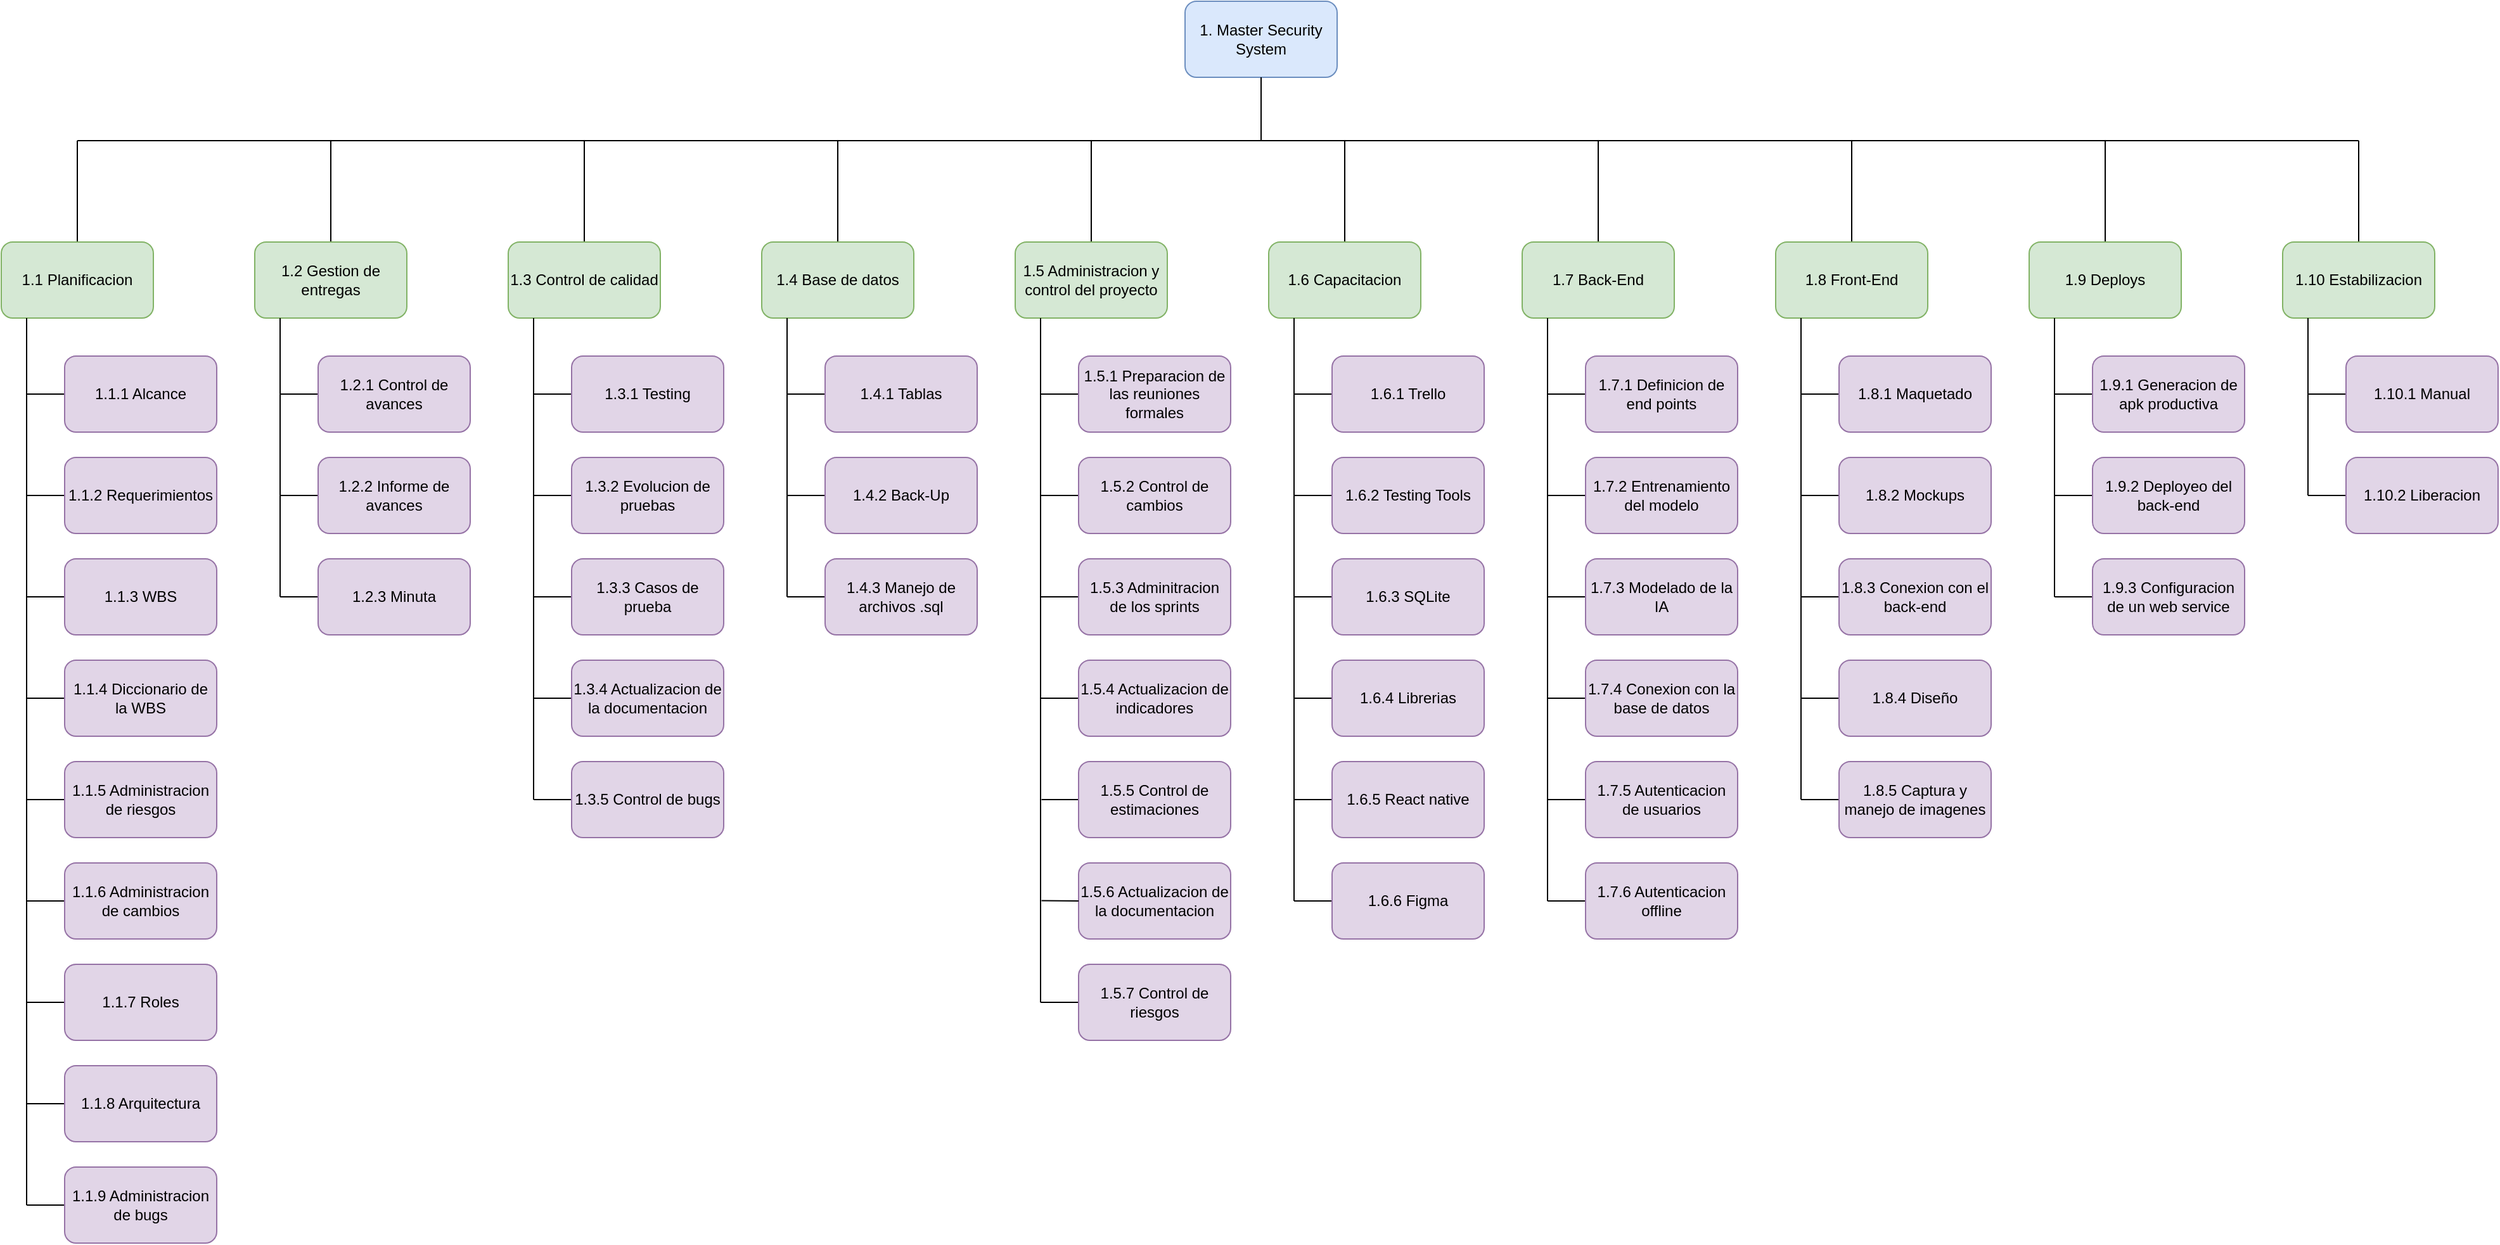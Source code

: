 <mxfile version="24.2.7" type="device">
  <diagram name="Página-1" id="8R1acGD2brgzuFJFoaWq">
    <mxGraphModel dx="744" dy="757" grid="1" gridSize="10" guides="1" tooltips="1" connect="1" arrows="1" fold="1" page="1" pageScale="1" pageWidth="2300" pageHeight="1600" math="0" shadow="0">
      <root>
        <mxCell id="0" />
        <mxCell id="1" parent="0" />
        <mxCell id="8jaNI_x-NqVsXLAYibWx-1" value="1. Master Security System" style="rounded=1;whiteSpace=wrap;html=1;fillColor=#dae8fc;strokeColor=#6c8ebf;" parent="1" vertex="1">
          <mxGeometry x="994" y="50" width="120" height="60" as="geometry" />
        </mxCell>
        <mxCell id="8jaNI_x-NqVsXLAYibWx-2" value="" style="endArrow=none;html=1;rounded=0;entryX=0.5;entryY=1;entryDx=0;entryDy=0;" parent="1" target="8jaNI_x-NqVsXLAYibWx-1" edge="1">
          <mxGeometry width="50" height="50" relative="1" as="geometry">
            <mxPoint x="1054" y="160" as="sourcePoint" />
            <mxPoint x="1124" y="150" as="targetPoint" />
          </mxGeometry>
        </mxCell>
        <mxCell id="8jaNI_x-NqVsXLAYibWx-3" value="" style="endArrow=none;html=1;rounded=0;" parent="1" edge="1">
          <mxGeometry width="50" height="50" relative="1" as="geometry">
            <mxPoint x="120" y="160" as="sourcePoint" />
            <mxPoint x="1920" y="160" as="targetPoint" />
          </mxGeometry>
        </mxCell>
        <mxCell id="8jaNI_x-NqVsXLAYibWx-4" value="" style="endArrow=none;html=1;rounded=0;exitX=0.5;exitY=0;exitDx=0;exitDy=0;" parent="1" source="8jaNI_x-NqVsXLAYibWx-16" edge="1">
          <mxGeometry width="50" height="50" relative="1" as="geometry">
            <mxPoint x="120" y="240" as="sourcePoint" />
            <mxPoint x="120" y="160" as="targetPoint" />
          </mxGeometry>
        </mxCell>
        <mxCell id="8jaNI_x-NqVsXLAYibWx-13" value="" style="endArrow=none;html=1;rounded=0;exitX=0.5;exitY=0;exitDx=0;exitDy=0;" parent="1" source="8jaNI_x-NqVsXLAYibWx-17" edge="1">
          <mxGeometry width="50" height="50" relative="1" as="geometry">
            <mxPoint x="320" y="240" as="sourcePoint" />
            <mxPoint x="320" y="160" as="targetPoint" />
          </mxGeometry>
        </mxCell>
        <mxCell id="8jaNI_x-NqVsXLAYibWx-16" value="1.1 Planificacion" style="rounded=1;whiteSpace=wrap;html=1;fillColor=#d5e8d4;strokeColor=#82b366;" parent="1" vertex="1">
          <mxGeometry x="60" y="240" width="120" height="60" as="geometry" />
        </mxCell>
        <mxCell id="8jaNI_x-NqVsXLAYibWx-17" value="1.2 Gestion de entregas" style="rounded=1;whiteSpace=wrap;html=1;fillColor=#d5e8d4;strokeColor=#82b366;" parent="1" vertex="1">
          <mxGeometry x="260" y="240" width="120" height="60" as="geometry" />
        </mxCell>
        <mxCell id="8jaNI_x-NqVsXLAYibWx-18" value="" style="endArrow=none;html=1;rounded=0;exitX=0.5;exitY=0;exitDx=0;exitDy=0;" parent="1" source="8jaNI_x-NqVsXLAYibWx-19" edge="1">
          <mxGeometry width="50" height="50" relative="1" as="geometry">
            <mxPoint x="520" y="240" as="sourcePoint" />
            <mxPoint x="520" y="160" as="targetPoint" />
          </mxGeometry>
        </mxCell>
        <mxCell id="8jaNI_x-NqVsXLAYibWx-19" value="1.3 Control de calidad" style="rounded=1;whiteSpace=wrap;html=1;fillColor=#d5e8d4;strokeColor=#82b366;" parent="1" vertex="1">
          <mxGeometry x="460" y="240" width="120" height="60" as="geometry" />
        </mxCell>
        <mxCell id="8jaNI_x-NqVsXLAYibWx-20" value="" style="endArrow=none;html=1;rounded=0;exitX=0.5;exitY=0;exitDx=0;exitDy=0;" parent="1" source="8jaNI_x-NqVsXLAYibWx-21" edge="1">
          <mxGeometry width="50" height="50" relative="1" as="geometry">
            <mxPoint x="720" y="240" as="sourcePoint" />
            <mxPoint x="720" y="160" as="targetPoint" />
          </mxGeometry>
        </mxCell>
        <mxCell id="8jaNI_x-NqVsXLAYibWx-21" value="1.4 Base de datos" style="rounded=1;whiteSpace=wrap;html=1;fillColor=#d5e8d4;strokeColor=#82b366;" parent="1" vertex="1">
          <mxGeometry x="660" y="240" width="120" height="60" as="geometry" />
        </mxCell>
        <mxCell id="8jaNI_x-NqVsXLAYibWx-26" value="" style="endArrow=none;html=1;rounded=0;exitX=0.5;exitY=0;exitDx=0;exitDy=0;" parent="1" source="8jaNI_x-NqVsXLAYibWx-27" edge="1">
          <mxGeometry width="50" height="50" relative="1" as="geometry">
            <mxPoint x="760" y="270" as="sourcePoint" />
            <mxPoint x="1520" y="160" as="targetPoint" />
          </mxGeometry>
        </mxCell>
        <mxCell id="8jaNI_x-NqVsXLAYibWx-27" value="1.8 Front-End" style="rounded=1;whiteSpace=wrap;html=1;fillColor=#d5e8d4;strokeColor=#82b366;" parent="1" vertex="1">
          <mxGeometry x="1460" y="240" width="120" height="60" as="geometry" />
        </mxCell>
        <mxCell id="8jaNI_x-NqVsXLAYibWx-28" value="" style="endArrow=none;html=1;rounded=0;exitX=0.5;exitY=0;exitDx=0;exitDy=0;" parent="1" source="8jaNI_x-NqVsXLAYibWx-29" edge="1">
          <mxGeometry width="50" height="50" relative="1" as="geometry">
            <mxPoint x="1320" y="240" as="sourcePoint" />
            <mxPoint x="1320" y="160" as="targetPoint" />
          </mxGeometry>
        </mxCell>
        <mxCell id="8jaNI_x-NqVsXLAYibWx-29" value="1.7 Back-End" style="rounded=1;whiteSpace=wrap;html=1;fillColor=#d5e8d4;strokeColor=#82b366;" parent="1" vertex="1">
          <mxGeometry x="1260" y="240" width="120" height="60" as="geometry" />
        </mxCell>
        <mxCell id="8jaNI_x-NqVsXLAYibWx-30" value="" style="endArrow=none;html=1;rounded=0;exitX=0.5;exitY=0;exitDx=0;exitDy=0;" parent="1" source="8jaNI_x-NqVsXLAYibWx-31" edge="1">
          <mxGeometry width="50" height="50" relative="1" as="geometry">
            <mxPoint x="770" y="270" as="sourcePoint" />
            <mxPoint x="1120" y="160" as="targetPoint" />
          </mxGeometry>
        </mxCell>
        <mxCell id="8jaNI_x-NqVsXLAYibWx-31" value="1.6 Capacitacion" style="rounded=1;whiteSpace=wrap;html=1;fillColor=#d5e8d4;strokeColor=#82b366;" parent="1" vertex="1">
          <mxGeometry x="1060" y="240" width="120" height="60" as="geometry" />
        </mxCell>
        <mxCell id="8jaNI_x-NqVsXLAYibWx-32" value="" style="endArrow=none;html=1;rounded=0;exitX=0.5;exitY=0;exitDx=0;exitDy=0;" parent="1" source="8jaNI_x-NqVsXLAYibWx-33" edge="1">
          <mxGeometry width="50" height="50" relative="1" as="geometry">
            <mxPoint x="920" y="240" as="sourcePoint" />
            <mxPoint x="920" y="160" as="targetPoint" />
          </mxGeometry>
        </mxCell>
        <mxCell id="8jaNI_x-NqVsXLAYibWx-33" value="1.5 Administracion y control del proyecto" style="rounded=1;whiteSpace=wrap;html=1;fillColor=#d5e8d4;strokeColor=#82b366;" parent="1" vertex="1">
          <mxGeometry x="860" y="240" width="120" height="60" as="geometry" />
        </mxCell>
        <mxCell id="8jaNI_x-NqVsXLAYibWx-34" value="" style="endArrow=none;html=1;rounded=0;exitX=0.5;exitY=0;exitDx=0;exitDy=0;" parent="1" source="8jaNI_x-NqVsXLAYibWx-35" edge="1">
          <mxGeometry width="50" height="50" relative="1" as="geometry">
            <mxPoint x="960" y="270" as="sourcePoint" />
            <mxPoint x="1720" y="160" as="targetPoint" />
          </mxGeometry>
        </mxCell>
        <mxCell id="8jaNI_x-NqVsXLAYibWx-35" value="1.9 Deploys" style="rounded=1;whiteSpace=wrap;html=1;fillColor=#d5e8d4;strokeColor=#82b366;" parent="1" vertex="1">
          <mxGeometry x="1660" y="240" width="120" height="60" as="geometry" />
        </mxCell>
        <mxCell id="8jaNI_x-NqVsXLAYibWx-38" value="" style="endArrow=none;html=1;rounded=0;exitX=0.5;exitY=0;exitDx=0;exitDy=0;" parent="1" source="8jaNI_x-NqVsXLAYibWx-39" edge="1">
          <mxGeometry width="50" height="50" relative="1" as="geometry">
            <mxPoint x="1160" y="270" as="sourcePoint" />
            <mxPoint x="1920" y="160" as="targetPoint" />
          </mxGeometry>
        </mxCell>
        <mxCell id="8jaNI_x-NqVsXLAYibWx-39" value="1.10 Estabilizacion" style="rounded=1;whiteSpace=wrap;html=1;fillColor=#d5e8d4;strokeColor=#82b366;" parent="1" vertex="1">
          <mxGeometry x="1860" y="240" width="120" height="60" as="geometry" />
        </mxCell>
        <mxCell id="8jaNI_x-NqVsXLAYibWx-40" value="" style="endArrow=none;html=1;rounded=0;entryX=0.25;entryY=1;entryDx=0;entryDy=0;" parent="1" edge="1">
          <mxGeometry width="50" height="50" relative="1" as="geometry">
            <mxPoint x="80" y="1000" as="sourcePoint" />
            <mxPoint x="80" y="300" as="targetPoint" />
          </mxGeometry>
        </mxCell>
        <mxCell id="8jaNI_x-NqVsXLAYibWx-41" value="" style="endArrow=none;html=1;rounded=0;exitX=0;exitY=0.5;exitDx=0;exitDy=0;" parent="1" source="8jaNI_x-NqVsXLAYibWx-43" edge="1">
          <mxGeometry width="50" height="50" relative="1" as="geometry">
            <mxPoint x="130" y="360" as="sourcePoint" />
            <mxPoint x="80" y="360" as="targetPoint" />
          </mxGeometry>
        </mxCell>
        <mxCell id="8jaNI_x-NqVsXLAYibWx-43" value="1.1.1 Alcance" style="rounded=1;whiteSpace=wrap;html=1;fillColor=#e1d5e7;strokeColor=#9673a6;" parent="1" vertex="1">
          <mxGeometry x="110" y="330" width="120" height="60" as="geometry" />
        </mxCell>
        <mxCell id="8jaNI_x-NqVsXLAYibWx-45" value="" style="endArrow=none;html=1;rounded=0;exitX=0;exitY=0.5;exitDx=0;exitDy=0;" parent="1" source="8jaNI_x-NqVsXLAYibWx-46" edge="1">
          <mxGeometry width="50" height="50" relative="1" as="geometry">
            <mxPoint x="130" y="440" as="sourcePoint" />
            <mxPoint x="80" y="440" as="targetPoint" />
          </mxGeometry>
        </mxCell>
        <mxCell id="8jaNI_x-NqVsXLAYibWx-46" value="1.1.2 Requerimientos" style="rounded=1;whiteSpace=wrap;html=1;fillColor=#e1d5e7;strokeColor=#9673a6;" parent="1" vertex="1">
          <mxGeometry x="110" y="410" width="120" height="60" as="geometry" />
        </mxCell>
        <mxCell id="8jaNI_x-NqVsXLAYibWx-47" value="" style="endArrow=none;html=1;rounded=0;exitX=0;exitY=0.5;exitDx=0;exitDy=0;" parent="1" source="8jaNI_x-NqVsXLAYibWx-48" edge="1">
          <mxGeometry width="50" height="50" relative="1" as="geometry">
            <mxPoint x="130" y="520" as="sourcePoint" />
            <mxPoint x="80" y="520" as="targetPoint" />
          </mxGeometry>
        </mxCell>
        <mxCell id="8jaNI_x-NqVsXLAYibWx-48" value="1.1.3 WBS" style="rounded=1;whiteSpace=wrap;html=1;fillColor=#e1d5e7;strokeColor=#9673a6;" parent="1" vertex="1">
          <mxGeometry x="110" y="490" width="120" height="60" as="geometry" />
        </mxCell>
        <mxCell id="8jaNI_x-NqVsXLAYibWx-49" value="" style="endArrow=none;html=1;rounded=0;exitX=0;exitY=0.5;exitDx=0;exitDy=0;" parent="1" source="8jaNI_x-NqVsXLAYibWx-50" edge="1">
          <mxGeometry width="50" height="50" relative="1" as="geometry">
            <mxPoint x="130" y="600" as="sourcePoint" />
            <mxPoint x="80" y="600" as="targetPoint" />
          </mxGeometry>
        </mxCell>
        <mxCell id="8jaNI_x-NqVsXLAYibWx-50" value="1.1.4 Diccionario de la WBS" style="rounded=1;whiteSpace=wrap;html=1;fillColor=#e1d5e7;strokeColor=#9673a6;" parent="1" vertex="1">
          <mxGeometry x="110" y="570" width="120" height="60" as="geometry" />
        </mxCell>
        <mxCell id="8jaNI_x-NqVsXLAYibWx-51" value="" style="endArrow=none;html=1;rounded=0;exitX=0;exitY=0.5;exitDx=0;exitDy=0;" parent="1" source="8jaNI_x-NqVsXLAYibWx-52" edge="1">
          <mxGeometry width="50" height="50" relative="1" as="geometry">
            <mxPoint x="130" y="680" as="sourcePoint" />
            <mxPoint x="80" y="680" as="targetPoint" />
          </mxGeometry>
        </mxCell>
        <mxCell id="8jaNI_x-NqVsXLAYibWx-52" value="1.1.5 Administracion de riesgos" style="rounded=1;whiteSpace=wrap;html=1;fillColor=#e1d5e7;strokeColor=#9673a6;" parent="1" vertex="1">
          <mxGeometry x="110" y="650" width="120" height="60" as="geometry" />
        </mxCell>
        <mxCell id="8jaNI_x-NqVsXLAYibWx-53" value="" style="endArrow=none;html=1;rounded=0;exitX=0;exitY=0.5;exitDx=0;exitDy=0;" parent="1" source="8jaNI_x-NqVsXLAYibWx-54" edge="1">
          <mxGeometry width="50" height="50" relative="1" as="geometry">
            <mxPoint x="130" y="760" as="sourcePoint" />
            <mxPoint x="80" y="760" as="targetPoint" />
          </mxGeometry>
        </mxCell>
        <mxCell id="8jaNI_x-NqVsXLAYibWx-54" value="1.1.6 Administracion de cambios" style="rounded=1;whiteSpace=wrap;html=1;fillColor=#e1d5e7;strokeColor=#9673a6;" parent="1" vertex="1">
          <mxGeometry x="110" y="730" width="120" height="60" as="geometry" />
        </mxCell>
        <mxCell id="8jaNI_x-NqVsXLAYibWx-55" value="" style="endArrow=none;html=1;rounded=0;entryX=0.25;entryY=1;entryDx=0;entryDy=0;" parent="1" edge="1">
          <mxGeometry width="50" height="50" relative="1" as="geometry">
            <mxPoint x="280" y="520" as="sourcePoint" />
            <mxPoint x="280" y="300" as="targetPoint" />
          </mxGeometry>
        </mxCell>
        <mxCell id="8jaNI_x-NqVsXLAYibWx-56" value="" style="endArrow=none;html=1;rounded=0;exitX=0;exitY=0.5;exitDx=0;exitDy=0;" parent="1" source="8jaNI_x-NqVsXLAYibWx-57" edge="1">
          <mxGeometry width="50" height="50" relative="1" as="geometry">
            <mxPoint x="330" y="360" as="sourcePoint" />
            <mxPoint x="280" y="360" as="targetPoint" />
          </mxGeometry>
        </mxCell>
        <mxCell id="8jaNI_x-NqVsXLAYibWx-57" value="1.2.1 Control de avances" style="rounded=1;whiteSpace=wrap;html=1;fillColor=#e1d5e7;strokeColor=#9673a6;" parent="1" vertex="1">
          <mxGeometry x="310" y="330" width="120" height="60" as="geometry" />
        </mxCell>
        <mxCell id="8jaNI_x-NqVsXLAYibWx-58" value="" style="endArrow=none;html=1;rounded=0;exitX=0;exitY=0.5;exitDx=0;exitDy=0;" parent="1" source="8jaNI_x-NqVsXLAYibWx-59" edge="1">
          <mxGeometry width="50" height="50" relative="1" as="geometry">
            <mxPoint x="330" y="440" as="sourcePoint" />
            <mxPoint x="280" y="440" as="targetPoint" />
          </mxGeometry>
        </mxCell>
        <mxCell id="8jaNI_x-NqVsXLAYibWx-59" value="1.2.2 Informe de avances" style="rounded=1;whiteSpace=wrap;html=1;fillColor=#e1d5e7;strokeColor=#9673a6;" parent="1" vertex="1">
          <mxGeometry x="310" y="410" width="120" height="60" as="geometry" />
        </mxCell>
        <mxCell id="8jaNI_x-NqVsXLAYibWx-60" value="" style="endArrow=none;html=1;rounded=0;exitX=0;exitY=0.5;exitDx=0;exitDy=0;" parent="1" source="8jaNI_x-NqVsXLAYibWx-61" edge="1">
          <mxGeometry width="50" height="50" relative="1" as="geometry">
            <mxPoint x="330" y="520" as="sourcePoint" />
            <mxPoint x="280" y="520" as="targetPoint" />
          </mxGeometry>
        </mxCell>
        <mxCell id="8jaNI_x-NqVsXLAYibWx-61" value="1.2.3 Minuta" style="rounded=1;whiteSpace=wrap;html=1;fillColor=#e1d5e7;strokeColor=#9673a6;" parent="1" vertex="1">
          <mxGeometry x="310" y="490" width="120" height="60" as="geometry" />
        </mxCell>
        <mxCell id="8jaNI_x-NqVsXLAYibWx-66" value="" style="endArrow=none;html=1;rounded=0;exitX=0;exitY=0.5;exitDx=0;exitDy=0;" parent="1" source="8jaNI_x-NqVsXLAYibWx-67" edge="1">
          <mxGeometry width="50" height="50" relative="1" as="geometry">
            <mxPoint x="330" y="910" as="sourcePoint" />
            <mxPoint x="880.8" y="680" as="targetPoint" />
          </mxGeometry>
        </mxCell>
        <mxCell id="8jaNI_x-NqVsXLAYibWx-67" value="1.5.5 Control de estimaciones" style="rounded=1;whiteSpace=wrap;html=1;fillColor=#e1d5e7;strokeColor=#9673a6;" parent="1" vertex="1">
          <mxGeometry x="910" y="650" width="120" height="60" as="geometry" />
        </mxCell>
        <mxCell id="8jaNI_x-NqVsXLAYibWx-68" value="" style="endArrow=none;html=1;rounded=0;entryX=0.25;entryY=1;entryDx=0;entryDy=0;" parent="1" edge="1">
          <mxGeometry width="50" height="50" relative="1" as="geometry">
            <mxPoint x="480" y="680" as="sourcePoint" />
            <mxPoint x="480" y="300" as="targetPoint" />
          </mxGeometry>
        </mxCell>
        <mxCell id="8jaNI_x-NqVsXLAYibWx-69" value="" style="endArrow=none;html=1;rounded=0;exitX=0;exitY=0.5;exitDx=0;exitDy=0;" parent="1" source="8jaNI_x-NqVsXLAYibWx-70" edge="1">
          <mxGeometry width="50" height="50" relative="1" as="geometry">
            <mxPoint x="530" y="360" as="sourcePoint" />
            <mxPoint x="480" y="360" as="targetPoint" />
          </mxGeometry>
        </mxCell>
        <mxCell id="8jaNI_x-NqVsXLAYibWx-70" value="1.3.1 Testing" style="rounded=1;whiteSpace=wrap;html=1;fillColor=#e1d5e7;strokeColor=#9673a6;" parent="1" vertex="1">
          <mxGeometry x="510" y="330" width="120" height="60" as="geometry" />
        </mxCell>
        <mxCell id="8jaNI_x-NqVsXLAYibWx-71" value="" style="endArrow=none;html=1;rounded=0;exitX=0;exitY=0.5;exitDx=0;exitDy=0;" parent="1" source="8jaNI_x-NqVsXLAYibWx-72" edge="1">
          <mxGeometry width="50" height="50" relative="1" as="geometry">
            <mxPoint x="530" y="440" as="sourcePoint" />
            <mxPoint x="480" y="440" as="targetPoint" />
          </mxGeometry>
        </mxCell>
        <mxCell id="8jaNI_x-NqVsXLAYibWx-72" value="1.3.2 Evolucion de pruebas" style="rounded=1;whiteSpace=wrap;html=1;fillColor=#e1d5e7;strokeColor=#9673a6;" parent="1" vertex="1">
          <mxGeometry x="510" y="410" width="120" height="60" as="geometry" />
        </mxCell>
        <mxCell id="8jaNI_x-NqVsXLAYibWx-73" value="" style="endArrow=none;html=1;rounded=0;exitX=0;exitY=0.5;exitDx=0;exitDy=0;" parent="1" source="8jaNI_x-NqVsXLAYibWx-74" edge="1">
          <mxGeometry width="50" height="50" relative="1" as="geometry">
            <mxPoint x="530" y="520" as="sourcePoint" />
            <mxPoint x="480" y="520" as="targetPoint" />
          </mxGeometry>
        </mxCell>
        <mxCell id="8jaNI_x-NqVsXLAYibWx-74" value="1.3.3 Casos de prueba" style="rounded=1;whiteSpace=wrap;html=1;fillColor=#e1d5e7;strokeColor=#9673a6;" parent="1" vertex="1">
          <mxGeometry x="510" y="490" width="120" height="60" as="geometry" />
        </mxCell>
        <mxCell id="8jaNI_x-NqVsXLAYibWx-75" value="" style="endArrow=none;html=1;rounded=0;exitX=0;exitY=0.5;exitDx=0;exitDy=0;" parent="1" source="8jaNI_x-NqVsXLAYibWx-76" edge="1">
          <mxGeometry width="50" height="50" relative="1" as="geometry">
            <mxPoint x="530" y="600" as="sourcePoint" />
            <mxPoint x="480" y="600" as="targetPoint" />
          </mxGeometry>
        </mxCell>
        <mxCell id="8jaNI_x-NqVsXLAYibWx-76" value="1.3.4 Actualizacion de la documentacion" style="rounded=1;whiteSpace=wrap;html=1;fillColor=#e1d5e7;strokeColor=#9673a6;" parent="1" vertex="1">
          <mxGeometry x="510" y="570" width="120" height="60" as="geometry" />
        </mxCell>
        <mxCell id="8jaNI_x-NqVsXLAYibWx-81" value="" style="endArrow=none;html=1;rounded=0;entryX=0.25;entryY=1;entryDx=0;entryDy=0;" parent="1" edge="1">
          <mxGeometry width="50" height="50" relative="1" as="geometry">
            <mxPoint x="680" y="520" as="sourcePoint" />
            <mxPoint x="680" y="300" as="targetPoint" />
          </mxGeometry>
        </mxCell>
        <mxCell id="8jaNI_x-NqVsXLAYibWx-82" value="" style="endArrow=none;html=1;rounded=0;exitX=0;exitY=0.5;exitDx=0;exitDy=0;" parent="1" source="8jaNI_x-NqVsXLAYibWx-83" edge="1">
          <mxGeometry width="50" height="50" relative="1" as="geometry">
            <mxPoint x="730" y="360" as="sourcePoint" />
            <mxPoint x="680" y="360" as="targetPoint" />
          </mxGeometry>
        </mxCell>
        <mxCell id="8jaNI_x-NqVsXLAYibWx-83" value="1.4.1 Tablas" style="rounded=1;whiteSpace=wrap;html=1;fillColor=#e1d5e7;strokeColor=#9673a6;" parent="1" vertex="1">
          <mxGeometry x="710" y="330" width="120" height="60" as="geometry" />
        </mxCell>
        <mxCell id="8jaNI_x-NqVsXLAYibWx-84" value="" style="endArrow=none;html=1;rounded=0;exitX=0;exitY=0.5;exitDx=0;exitDy=0;" parent="1" source="8jaNI_x-NqVsXLAYibWx-85" edge="1">
          <mxGeometry width="50" height="50" relative="1" as="geometry">
            <mxPoint x="730" y="440" as="sourcePoint" />
            <mxPoint x="680" y="440" as="targetPoint" />
          </mxGeometry>
        </mxCell>
        <mxCell id="8jaNI_x-NqVsXLAYibWx-85" value="1.4.2 Back-Up" style="rounded=1;whiteSpace=wrap;html=1;fillColor=#e1d5e7;strokeColor=#9673a6;" parent="1" vertex="1">
          <mxGeometry x="710" y="410" width="120" height="60" as="geometry" />
        </mxCell>
        <mxCell id="8jaNI_x-NqVsXLAYibWx-86" value="" style="endArrow=none;html=1;rounded=0;exitX=0;exitY=0.5;exitDx=0;exitDy=0;" parent="1" source="8jaNI_x-NqVsXLAYibWx-87" edge="1">
          <mxGeometry width="50" height="50" relative="1" as="geometry">
            <mxPoint x="730" y="520" as="sourcePoint" />
            <mxPoint x="680" y="520" as="targetPoint" />
          </mxGeometry>
        </mxCell>
        <mxCell id="8jaNI_x-NqVsXLAYibWx-87" value="1.4.3 Manejo de archivos .sql" style="rounded=1;whiteSpace=wrap;html=1;fillColor=#e1d5e7;strokeColor=#9673a6;" parent="1" vertex="1">
          <mxGeometry x="710" y="490" width="120" height="60" as="geometry" />
        </mxCell>
        <mxCell id="8jaNI_x-NqVsXLAYibWx-94" value="" style="endArrow=none;html=1;rounded=0;entryX=0.25;entryY=1;entryDx=0;entryDy=0;" parent="1" edge="1">
          <mxGeometry width="50" height="50" relative="1" as="geometry">
            <mxPoint x="880" y="840" as="sourcePoint" />
            <mxPoint x="880" y="300" as="targetPoint" />
          </mxGeometry>
        </mxCell>
        <mxCell id="8jaNI_x-NqVsXLAYibWx-99" value="" style="endArrow=none;html=1;rounded=0;exitX=0;exitY=0.5;exitDx=0;exitDy=0;" parent="1" source="8jaNI_x-NqVsXLAYibWx-100" edge="1">
          <mxGeometry width="50" height="50" relative="1" as="geometry">
            <mxPoint x="930" y="360" as="sourcePoint" />
            <mxPoint x="880" y="360" as="targetPoint" />
          </mxGeometry>
        </mxCell>
        <mxCell id="8jaNI_x-NqVsXLAYibWx-100" value="1.5.1 Preparacion de las reuniones formales" style="rounded=1;whiteSpace=wrap;html=1;fillColor=#e1d5e7;strokeColor=#9673a6;" parent="1" vertex="1">
          <mxGeometry x="910" y="330" width="120" height="60" as="geometry" />
        </mxCell>
        <mxCell id="8jaNI_x-NqVsXLAYibWx-101" value="" style="endArrow=none;html=1;rounded=0;exitX=0;exitY=0.5;exitDx=0;exitDy=0;" parent="1" source="8jaNI_x-NqVsXLAYibWx-102" edge="1">
          <mxGeometry width="50" height="50" relative="1" as="geometry">
            <mxPoint x="930" y="440" as="sourcePoint" />
            <mxPoint x="880" y="440" as="targetPoint" />
          </mxGeometry>
        </mxCell>
        <mxCell id="8jaNI_x-NqVsXLAYibWx-102" value="1.5.2 Control de cambios" style="rounded=1;whiteSpace=wrap;html=1;fillColor=#e1d5e7;strokeColor=#9673a6;" parent="1" vertex="1">
          <mxGeometry x="910" y="410" width="120" height="60" as="geometry" />
        </mxCell>
        <mxCell id="8jaNI_x-NqVsXLAYibWx-103" value="" style="endArrow=none;html=1;rounded=0;exitX=0;exitY=0.5;exitDx=0;exitDy=0;" parent="1" source="8jaNI_x-NqVsXLAYibWx-104" edge="1">
          <mxGeometry width="50" height="50" relative="1" as="geometry">
            <mxPoint x="930" y="520" as="sourcePoint" />
            <mxPoint x="880" y="520" as="targetPoint" />
          </mxGeometry>
        </mxCell>
        <mxCell id="8jaNI_x-NqVsXLAYibWx-104" value="1.5.3 Adminitracion de los sprints" style="rounded=1;whiteSpace=wrap;html=1;fillColor=#e1d5e7;strokeColor=#9673a6;" parent="1" vertex="1">
          <mxGeometry x="910" y="490" width="120" height="60" as="geometry" />
        </mxCell>
        <mxCell id="8jaNI_x-NqVsXLAYibWx-105" value="" style="endArrow=none;html=1;rounded=0;exitX=0;exitY=0.5;exitDx=0;exitDy=0;" parent="1" source="8jaNI_x-NqVsXLAYibWx-106" edge="1">
          <mxGeometry width="50" height="50" relative="1" as="geometry">
            <mxPoint x="930" y="600" as="sourcePoint" />
            <mxPoint x="880" y="600" as="targetPoint" />
          </mxGeometry>
        </mxCell>
        <mxCell id="8jaNI_x-NqVsXLAYibWx-106" value="1.5.4 Actualizacion de indicadores" style="rounded=1;whiteSpace=wrap;html=1;fillColor=#e1d5e7;strokeColor=#9673a6;" parent="1" vertex="1">
          <mxGeometry x="910" y="570" width="120" height="60" as="geometry" />
        </mxCell>
        <mxCell id="8jaNI_x-NqVsXLAYibWx-107" value="" style="endArrow=none;html=1;rounded=0;entryX=0.25;entryY=1;entryDx=0;entryDy=0;" parent="1" edge="1">
          <mxGeometry width="50" height="50" relative="1" as="geometry">
            <mxPoint x="1080" y="760" as="sourcePoint" />
            <mxPoint x="1080" y="300" as="targetPoint" />
          </mxGeometry>
        </mxCell>
        <mxCell id="8jaNI_x-NqVsXLAYibWx-108" value="" style="endArrow=none;html=1;rounded=0;exitX=0;exitY=0.5;exitDx=0;exitDy=0;" parent="1" source="8jaNI_x-NqVsXLAYibWx-109" edge="1">
          <mxGeometry width="50" height="50" relative="1" as="geometry">
            <mxPoint x="1130" y="360" as="sourcePoint" />
            <mxPoint x="1080" y="360" as="targetPoint" />
          </mxGeometry>
        </mxCell>
        <mxCell id="8jaNI_x-NqVsXLAYibWx-109" value="1.6.1 Trello" style="rounded=1;whiteSpace=wrap;html=1;fillColor=#e1d5e7;strokeColor=#9673a6;" parent="1" vertex="1">
          <mxGeometry x="1110" y="330" width="120" height="60" as="geometry" />
        </mxCell>
        <mxCell id="8jaNI_x-NqVsXLAYibWx-110" value="" style="endArrow=none;html=1;rounded=0;exitX=0;exitY=0.5;exitDx=0;exitDy=0;" parent="1" source="8jaNI_x-NqVsXLAYibWx-111" edge="1">
          <mxGeometry width="50" height="50" relative="1" as="geometry">
            <mxPoint x="1130" y="440" as="sourcePoint" />
            <mxPoint x="1080" y="440" as="targetPoint" />
          </mxGeometry>
        </mxCell>
        <mxCell id="8jaNI_x-NqVsXLAYibWx-111" value="1.6.2 Testing Tools" style="rounded=1;whiteSpace=wrap;html=1;fillColor=#e1d5e7;strokeColor=#9673a6;" parent="1" vertex="1">
          <mxGeometry x="1110" y="410" width="120" height="60" as="geometry" />
        </mxCell>
        <mxCell id="8jaNI_x-NqVsXLAYibWx-112" value="" style="endArrow=none;html=1;rounded=0;exitX=0;exitY=0.5;exitDx=0;exitDy=0;" parent="1" source="8jaNI_x-NqVsXLAYibWx-113" edge="1">
          <mxGeometry width="50" height="50" relative="1" as="geometry">
            <mxPoint x="1130" y="520" as="sourcePoint" />
            <mxPoint x="1080" y="520" as="targetPoint" />
          </mxGeometry>
        </mxCell>
        <mxCell id="8jaNI_x-NqVsXLAYibWx-113" value="1.6.3 SQLite" style="rounded=1;whiteSpace=wrap;html=1;fillColor=#e1d5e7;strokeColor=#9673a6;" parent="1" vertex="1">
          <mxGeometry x="1110" y="490" width="120" height="60" as="geometry" />
        </mxCell>
        <mxCell id="8jaNI_x-NqVsXLAYibWx-114" value="" style="endArrow=none;html=1;rounded=0;exitX=0;exitY=0.5;exitDx=0;exitDy=0;" parent="1" source="8jaNI_x-NqVsXLAYibWx-115" edge="1">
          <mxGeometry width="50" height="50" relative="1" as="geometry">
            <mxPoint x="1130" y="600" as="sourcePoint" />
            <mxPoint x="1080" y="600" as="targetPoint" />
          </mxGeometry>
        </mxCell>
        <mxCell id="8jaNI_x-NqVsXLAYibWx-115" value="1.6.4 Librerias" style="rounded=1;whiteSpace=wrap;html=1;fillColor=#e1d5e7;strokeColor=#9673a6;" parent="1" vertex="1">
          <mxGeometry x="1110" y="570" width="120" height="60" as="geometry" />
        </mxCell>
        <mxCell id="8jaNI_x-NqVsXLAYibWx-116" value="" style="endArrow=none;html=1;rounded=0;exitX=0;exitY=0.5;exitDx=0;exitDy=0;" parent="1" source="8jaNI_x-NqVsXLAYibWx-117" edge="1">
          <mxGeometry width="50" height="50" relative="1" as="geometry">
            <mxPoint x="1130" y="680" as="sourcePoint" />
            <mxPoint x="1080" y="680" as="targetPoint" />
          </mxGeometry>
        </mxCell>
        <mxCell id="8jaNI_x-NqVsXLAYibWx-117" value="1.6.5 React native" style="rounded=1;whiteSpace=wrap;html=1;fillColor=#e1d5e7;strokeColor=#9673a6;" parent="1" vertex="1">
          <mxGeometry x="1110" y="650" width="120" height="60" as="geometry" />
        </mxCell>
        <mxCell id="8jaNI_x-NqVsXLAYibWx-120" value="" style="endArrow=none;html=1;rounded=0;entryX=0.25;entryY=1;entryDx=0;entryDy=0;" parent="1" edge="1">
          <mxGeometry width="50" height="50" relative="1" as="geometry">
            <mxPoint x="1280" y="760" as="sourcePoint" />
            <mxPoint x="1280" y="300" as="targetPoint" />
          </mxGeometry>
        </mxCell>
        <mxCell id="8jaNI_x-NqVsXLAYibWx-121" value="" style="endArrow=none;html=1;rounded=0;exitX=0;exitY=0.5;exitDx=0;exitDy=0;" parent="1" source="8jaNI_x-NqVsXLAYibWx-122" edge="1">
          <mxGeometry width="50" height="50" relative="1" as="geometry">
            <mxPoint x="1330" y="360" as="sourcePoint" />
            <mxPoint x="1280" y="360" as="targetPoint" />
          </mxGeometry>
        </mxCell>
        <mxCell id="8jaNI_x-NqVsXLAYibWx-122" value="1.7.1 Definicion de end points" style="rounded=1;whiteSpace=wrap;html=1;fillColor=#e1d5e7;strokeColor=#9673a6;" parent="1" vertex="1">
          <mxGeometry x="1310" y="330" width="120" height="60" as="geometry" />
        </mxCell>
        <mxCell id="8jaNI_x-NqVsXLAYibWx-123" value="" style="endArrow=none;html=1;rounded=0;exitX=0;exitY=0.5;exitDx=0;exitDy=0;" parent="1" source="8jaNI_x-NqVsXLAYibWx-124" edge="1">
          <mxGeometry width="50" height="50" relative="1" as="geometry">
            <mxPoint x="1330" y="440" as="sourcePoint" />
            <mxPoint x="1280" y="440" as="targetPoint" />
          </mxGeometry>
        </mxCell>
        <mxCell id="8jaNI_x-NqVsXLAYibWx-124" value="1.7.2 Entrenamiento del modelo" style="rounded=1;whiteSpace=wrap;html=1;fillColor=#e1d5e7;strokeColor=#9673a6;" parent="1" vertex="1">
          <mxGeometry x="1310" y="410" width="120" height="60" as="geometry" />
        </mxCell>
        <mxCell id="8jaNI_x-NqVsXLAYibWx-125" value="" style="endArrow=none;html=1;rounded=0;exitX=0;exitY=0.5;exitDx=0;exitDy=0;" parent="1" source="8jaNI_x-NqVsXLAYibWx-126" edge="1">
          <mxGeometry width="50" height="50" relative="1" as="geometry">
            <mxPoint x="1330" y="520" as="sourcePoint" />
            <mxPoint x="1280" y="520" as="targetPoint" />
          </mxGeometry>
        </mxCell>
        <mxCell id="8jaNI_x-NqVsXLAYibWx-126" value="1.7.3 Modelado de la IA" style="rounded=1;whiteSpace=wrap;html=1;fillColor=#e1d5e7;strokeColor=#9673a6;" parent="1" vertex="1">
          <mxGeometry x="1310" y="490" width="120" height="60" as="geometry" />
        </mxCell>
        <mxCell id="8jaNI_x-NqVsXLAYibWx-127" value="" style="endArrow=none;html=1;rounded=0;exitX=0;exitY=0.5;exitDx=0;exitDy=0;" parent="1" source="8jaNI_x-NqVsXLAYibWx-128" edge="1">
          <mxGeometry width="50" height="50" relative="1" as="geometry">
            <mxPoint x="1330" y="600" as="sourcePoint" />
            <mxPoint x="1280" y="600" as="targetPoint" />
          </mxGeometry>
        </mxCell>
        <mxCell id="8jaNI_x-NqVsXLAYibWx-128" value="1.7.4 Conexion con la base de datos" style="rounded=1;whiteSpace=wrap;html=1;fillColor=#e1d5e7;strokeColor=#9673a6;" parent="1" vertex="1">
          <mxGeometry x="1310" y="570" width="120" height="60" as="geometry" />
        </mxCell>
        <mxCell id="8jaNI_x-NqVsXLAYibWx-129" value="" style="endArrow=none;html=1;rounded=0;exitX=0;exitY=0.5;exitDx=0;exitDy=0;" parent="1" source="8jaNI_x-NqVsXLAYibWx-130" edge="1">
          <mxGeometry width="50" height="50" relative="1" as="geometry">
            <mxPoint x="1330" y="680" as="sourcePoint" />
            <mxPoint x="1280" y="680" as="targetPoint" />
          </mxGeometry>
        </mxCell>
        <mxCell id="8jaNI_x-NqVsXLAYibWx-130" value="1.7.5 Autenticacion de usuarios" style="rounded=1;whiteSpace=wrap;html=1;fillColor=#e1d5e7;strokeColor=#9673a6;" parent="1" vertex="1">
          <mxGeometry x="1310" y="650" width="120" height="60" as="geometry" />
        </mxCell>
        <mxCell id="8jaNI_x-NqVsXLAYibWx-133" value="" style="endArrow=none;html=1;rounded=0;entryX=0.25;entryY=1;entryDx=0;entryDy=0;" parent="1" edge="1">
          <mxGeometry width="50" height="50" relative="1" as="geometry">
            <mxPoint x="1480" y="680" as="sourcePoint" />
            <mxPoint x="1480" y="300" as="targetPoint" />
          </mxGeometry>
        </mxCell>
        <mxCell id="8jaNI_x-NqVsXLAYibWx-134" value="" style="endArrow=none;html=1;rounded=0;exitX=0;exitY=0.5;exitDx=0;exitDy=0;" parent="1" source="8jaNI_x-NqVsXLAYibWx-135" edge="1">
          <mxGeometry width="50" height="50" relative="1" as="geometry">
            <mxPoint x="1530" y="360" as="sourcePoint" />
            <mxPoint x="1480" y="360" as="targetPoint" />
          </mxGeometry>
        </mxCell>
        <mxCell id="8jaNI_x-NqVsXLAYibWx-135" value="1.8.1 Maquetado" style="rounded=1;whiteSpace=wrap;html=1;fillColor=#e1d5e7;strokeColor=#9673a6;" parent="1" vertex="1">
          <mxGeometry x="1510" y="330" width="120" height="60" as="geometry" />
        </mxCell>
        <mxCell id="8jaNI_x-NqVsXLAYibWx-136" value="" style="endArrow=none;html=1;rounded=0;exitX=0;exitY=0.5;exitDx=0;exitDy=0;" parent="1" source="8jaNI_x-NqVsXLAYibWx-137" edge="1">
          <mxGeometry width="50" height="50" relative="1" as="geometry">
            <mxPoint x="1530" y="440" as="sourcePoint" />
            <mxPoint x="1480" y="440" as="targetPoint" />
          </mxGeometry>
        </mxCell>
        <mxCell id="8jaNI_x-NqVsXLAYibWx-137" value="1.8.2 Mockups" style="rounded=1;whiteSpace=wrap;html=1;fillColor=#e1d5e7;strokeColor=#9673a6;" parent="1" vertex="1">
          <mxGeometry x="1510" y="410" width="120" height="60" as="geometry" />
        </mxCell>
        <mxCell id="8jaNI_x-NqVsXLAYibWx-138" value="" style="endArrow=none;html=1;rounded=0;exitX=0;exitY=0.5;exitDx=0;exitDy=0;" parent="1" source="8jaNI_x-NqVsXLAYibWx-139" edge="1">
          <mxGeometry width="50" height="50" relative="1" as="geometry">
            <mxPoint x="1530" y="520" as="sourcePoint" />
            <mxPoint x="1480" y="520" as="targetPoint" />
          </mxGeometry>
        </mxCell>
        <mxCell id="8jaNI_x-NqVsXLAYibWx-139" value="1.8.3 Conexion con el back-end" style="rounded=1;whiteSpace=wrap;html=1;fillColor=#e1d5e7;strokeColor=#9673a6;" parent="1" vertex="1">
          <mxGeometry x="1510" y="490" width="120" height="60" as="geometry" />
        </mxCell>
        <mxCell id="8jaNI_x-NqVsXLAYibWx-140" value="" style="endArrow=none;html=1;rounded=0;exitX=0;exitY=0.5;exitDx=0;exitDy=0;" parent="1" source="8jaNI_x-NqVsXLAYibWx-141" edge="1">
          <mxGeometry width="50" height="50" relative="1" as="geometry">
            <mxPoint x="1530" y="600" as="sourcePoint" />
            <mxPoint x="1480" y="600" as="targetPoint" />
          </mxGeometry>
        </mxCell>
        <mxCell id="8jaNI_x-NqVsXLAYibWx-141" value="1.8.4 Diseño" style="rounded=1;whiteSpace=wrap;html=1;fillColor=#e1d5e7;strokeColor=#9673a6;" parent="1" vertex="1">
          <mxGeometry x="1510" y="570" width="120" height="60" as="geometry" />
        </mxCell>
        <mxCell id="8jaNI_x-NqVsXLAYibWx-146" value="" style="endArrow=none;html=1;rounded=0;entryX=0.25;entryY=1;entryDx=0;entryDy=0;" parent="1" edge="1">
          <mxGeometry width="50" height="50" relative="1" as="geometry">
            <mxPoint x="1680" y="520" as="sourcePoint" />
            <mxPoint x="1680" y="300" as="targetPoint" />
          </mxGeometry>
        </mxCell>
        <mxCell id="8jaNI_x-NqVsXLAYibWx-147" value="" style="endArrow=none;html=1;rounded=0;exitX=0;exitY=0.5;exitDx=0;exitDy=0;" parent="1" source="8jaNI_x-NqVsXLAYibWx-148" edge="1">
          <mxGeometry width="50" height="50" relative="1" as="geometry">
            <mxPoint x="1730" y="360" as="sourcePoint" />
            <mxPoint x="1680" y="360" as="targetPoint" />
          </mxGeometry>
        </mxCell>
        <mxCell id="8jaNI_x-NqVsXLAYibWx-148" value="1.9.1 Generacion de apk productiva" style="rounded=1;whiteSpace=wrap;html=1;fillColor=#e1d5e7;strokeColor=#9673a6;" parent="1" vertex="1">
          <mxGeometry x="1710" y="330" width="120" height="60" as="geometry" />
        </mxCell>
        <mxCell id="8jaNI_x-NqVsXLAYibWx-149" value="" style="endArrow=none;html=1;rounded=0;exitX=0;exitY=0.5;exitDx=0;exitDy=0;" parent="1" source="8jaNI_x-NqVsXLAYibWx-150" edge="1">
          <mxGeometry width="50" height="50" relative="1" as="geometry">
            <mxPoint x="1730" y="440" as="sourcePoint" />
            <mxPoint x="1680" y="440" as="targetPoint" />
          </mxGeometry>
        </mxCell>
        <mxCell id="8jaNI_x-NqVsXLAYibWx-150" value="1.9.2 Deployeo del back-end" style="rounded=1;whiteSpace=wrap;html=1;fillColor=#e1d5e7;strokeColor=#9673a6;" parent="1" vertex="1">
          <mxGeometry x="1710" y="410" width="120" height="60" as="geometry" />
        </mxCell>
        <mxCell id="8jaNI_x-NqVsXLAYibWx-151" value="" style="endArrow=none;html=1;rounded=0;exitX=0;exitY=0.5;exitDx=0;exitDy=0;" parent="1" source="8jaNI_x-NqVsXLAYibWx-152" edge="1">
          <mxGeometry width="50" height="50" relative="1" as="geometry">
            <mxPoint x="1730" y="520" as="sourcePoint" />
            <mxPoint x="1680" y="520" as="targetPoint" />
          </mxGeometry>
        </mxCell>
        <mxCell id="8jaNI_x-NqVsXLAYibWx-152" value="1.9.3 Configuracion de un web service" style="rounded=1;whiteSpace=wrap;html=1;fillColor=#e1d5e7;strokeColor=#9673a6;" parent="1" vertex="1">
          <mxGeometry x="1710" y="490" width="120" height="60" as="geometry" />
        </mxCell>
        <mxCell id="8jaNI_x-NqVsXLAYibWx-172" value="" style="endArrow=none;html=1;rounded=0;entryX=0.25;entryY=1;entryDx=0;entryDy=0;" parent="1" edge="1">
          <mxGeometry width="50" height="50" relative="1" as="geometry">
            <mxPoint x="1880" y="440" as="sourcePoint" />
            <mxPoint x="1880" y="300" as="targetPoint" />
          </mxGeometry>
        </mxCell>
        <mxCell id="8jaNI_x-NqVsXLAYibWx-173" value="" style="endArrow=none;html=1;rounded=0;exitX=0;exitY=0.5;exitDx=0;exitDy=0;" parent="1" source="8jaNI_x-NqVsXLAYibWx-174" edge="1">
          <mxGeometry width="50" height="50" relative="1" as="geometry">
            <mxPoint x="1930" y="360" as="sourcePoint" />
            <mxPoint x="1880" y="360" as="targetPoint" />
          </mxGeometry>
        </mxCell>
        <mxCell id="8jaNI_x-NqVsXLAYibWx-174" value="1.10.1 Manual" style="rounded=1;whiteSpace=wrap;html=1;fillColor=#e1d5e7;strokeColor=#9673a6;" parent="1" vertex="1">
          <mxGeometry x="1910" y="330" width="120" height="60" as="geometry" />
        </mxCell>
        <mxCell id="8jaNI_x-NqVsXLAYibWx-175" value="" style="endArrow=none;html=1;rounded=0;exitX=0;exitY=0.5;exitDx=0;exitDy=0;" parent="1" source="8jaNI_x-NqVsXLAYibWx-176" edge="1">
          <mxGeometry width="50" height="50" relative="1" as="geometry">
            <mxPoint x="1930" y="440" as="sourcePoint" />
            <mxPoint x="1880" y="440" as="targetPoint" />
          </mxGeometry>
        </mxCell>
        <mxCell id="8jaNI_x-NqVsXLAYibWx-176" value="1.10.2 Liberacion" style="rounded=1;whiteSpace=wrap;html=1;fillColor=#e1d5e7;strokeColor=#9673a6;" parent="1" vertex="1">
          <mxGeometry x="1910" y="410" width="120" height="60" as="geometry" />
        </mxCell>
        <mxCell id="8jaNI_x-NqVsXLAYibWx-185" value="" style="endArrow=none;html=1;rounded=0;exitX=0;exitY=0.5;exitDx=0;exitDy=0;" parent="1" source="8jaNI_x-NqVsXLAYibWx-186" edge="1">
          <mxGeometry width="50" height="50" relative="1" as="geometry">
            <mxPoint x="130" y="840" as="sourcePoint" />
            <mxPoint x="80" y="840" as="targetPoint" />
          </mxGeometry>
        </mxCell>
        <mxCell id="8jaNI_x-NqVsXLAYibWx-186" value="1.1.7 Roles" style="rounded=1;whiteSpace=wrap;html=1;fillColor=#e1d5e7;strokeColor=#9673a6;" parent="1" vertex="1">
          <mxGeometry x="110" y="810" width="120" height="60" as="geometry" />
        </mxCell>
        <mxCell id="8jaNI_x-NqVsXLAYibWx-187" value="1.5.6 Actualizacion de la documentacion" style="rounded=1;whiteSpace=wrap;html=1;fillColor=#e1d5e7;strokeColor=#9673a6;" parent="1" vertex="1">
          <mxGeometry x="910" y="730" width="120" height="60" as="geometry" />
        </mxCell>
        <mxCell id="8jaNI_x-NqVsXLAYibWx-188" value="" style="endArrow=none;html=1;rounded=0;exitX=0;exitY=0.5;exitDx=0;exitDy=0;" parent="1" source="8jaNI_x-NqVsXLAYibWx-187" edge="1">
          <mxGeometry width="50" height="50" relative="1" as="geometry">
            <mxPoint x="910" y="759.76" as="sourcePoint" />
            <mxPoint x="880.8" y="759.76" as="targetPoint" />
          </mxGeometry>
        </mxCell>
        <mxCell id="8jaNI_x-NqVsXLAYibWx-189" value="" style="endArrow=none;html=1;rounded=0;exitX=0;exitY=0.5;exitDx=0;exitDy=0;" parent="1" source="8jaNI_x-NqVsXLAYibWx-190" edge="1">
          <mxGeometry width="50" height="50" relative="1" as="geometry">
            <mxPoint x="130" y="920" as="sourcePoint" />
            <mxPoint x="80" y="920" as="targetPoint" />
          </mxGeometry>
        </mxCell>
        <mxCell id="8jaNI_x-NqVsXLAYibWx-190" value="1.1.8 Arquitectura" style="rounded=1;whiteSpace=wrap;html=1;fillColor=#e1d5e7;strokeColor=#9673a6;" parent="1" vertex="1">
          <mxGeometry x="110" y="890" width="120" height="60" as="geometry" />
        </mxCell>
        <mxCell id="8jaNI_x-NqVsXLAYibWx-192" value="" style="endArrow=none;html=1;rounded=0;exitX=0;exitY=0.5;exitDx=0;exitDy=0;" parent="1" source="8jaNI_x-NqVsXLAYibWx-193" edge="1">
          <mxGeometry width="50" height="50" relative="1" as="geometry">
            <mxPoint x="1130" y="760" as="sourcePoint" />
            <mxPoint x="1080" y="760" as="targetPoint" />
          </mxGeometry>
        </mxCell>
        <mxCell id="8jaNI_x-NqVsXLAYibWx-193" value="1.6.6 Figma" style="rounded=1;whiteSpace=wrap;html=1;fillColor=#e1d5e7;strokeColor=#9673a6;" parent="1" vertex="1">
          <mxGeometry x="1110" y="730" width="120" height="60" as="geometry" />
        </mxCell>
        <mxCell id="8jaNI_x-NqVsXLAYibWx-194" value="" style="endArrow=none;html=1;rounded=0;exitX=0;exitY=0.5;exitDx=0;exitDy=0;" parent="1" source="8jaNI_x-NqVsXLAYibWx-195" edge="1">
          <mxGeometry width="50" height="50" relative="1" as="geometry">
            <mxPoint x="1530" y="680" as="sourcePoint" />
            <mxPoint x="1480" y="680" as="targetPoint" />
          </mxGeometry>
        </mxCell>
        <mxCell id="8jaNI_x-NqVsXLAYibWx-195" value="1.8.5 Captura y manejo de imagenes" style="rounded=1;whiteSpace=wrap;html=1;fillColor=#e1d5e7;strokeColor=#9673a6;" parent="1" vertex="1">
          <mxGeometry x="1510" y="650" width="120" height="60" as="geometry" />
        </mxCell>
        <mxCell id="8jaNI_x-NqVsXLAYibWx-196" value="" style="endArrow=none;html=1;rounded=0;exitX=0;exitY=0.5;exitDx=0;exitDy=0;" parent="1" source="8jaNI_x-NqVsXLAYibWx-197" edge="1">
          <mxGeometry width="50" height="50" relative="1" as="geometry">
            <mxPoint x="530" y="680" as="sourcePoint" />
            <mxPoint x="480" y="680" as="targetPoint" />
          </mxGeometry>
        </mxCell>
        <mxCell id="8jaNI_x-NqVsXLAYibWx-197" value="1.3.5 Control de bugs" style="rounded=1;whiteSpace=wrap;html=1;fillColor=#e1d5e7;strokeColor=#9673a6;" parent="1" vertex="1">
          <mxGeometry x="510" y="650" width="120" height="60" as="geometry" />
        </mxCell>
        <mxCell id="8jaNI_x-NqVsXLAYibWx-198" value="" style="endArrow=none;html=1;rounded=0;exitX=0;exitY=0.5;exitDx=0;exitDy=0;" parent="1" source="8jaNI_x-NqVsXLAYibWx-199" edge="1">
          <mxGeometry width="50" height="50" relative="1" as="geometry">
            <mxPoint x="930" y="840" as="sourcePoint" />
            <mxPoint x="880" y="840" as="targetPoint" />
          </mxGeometry>
        </mxCell>
        <mxCell id="8jaNI_x-NqVsXLAYibWx-199" value="1.5.7 Control de riesgos" style="rounded=1;whiteSpace=wrap;html=1;fillColor=#e1d5e7;strokeColor=#9673a6;" parent="1" vertex="1">
          <mxGeometry x="910" y="810" width="120" height="60" as="geometry" />
        </mxCell>
        <mxCell id="8jaNI_x-NqVsXLAYibWx-200" value="" style="endArrow=none;html=1;rounded=0;exitX=0;exitY=0.5;exitDx=0;exitDy=0;" parent="1" source="8jaNI_x-NqVsXLAYibWx-201" edge="1">
          <mxGeometry width="50" height="50" relative="1" as="geometry">
            <mxPoint x="130" y="1000" as="sourcePoint" />
            <mxPoint x="80" y="1000" as="targetPoint" />
          </mxGeometry>
        </mxCell>
        <mxCell id="8jaNI_x-NqVsXLAYibWx-201" value="1.1.9 Administracion de bugs" style="rounded=1;whiteSpace=wrap;html=1;fillColor=#e1d5e7;strokeColor=#9673a6;" parent="1" vertex="1">
          <mxGeometry x="110" y="970" width="120" height="60" as="geometry" />
        </mxCell>
        <mxCell id="fSZZ6WQlRvXpdtDsPAC--1" value="" style="endArrow=none;html=1;rounded=0;exitX=0;exitY=0.5;exitDx=0;exitDy=0;" edge="1" parent="1" source="fSZZ6WQlRvXpdtDsPAC--2">
          <mxGeometry width="50" height="50" relative="1" as="geometry">
            <mxPoint x="1330" y="760" as="sourcePoint" />
            <mxPoint x="1280" y="760" as="targetPoint" />
          </mxGeometry>
        </mxCell>
        <mxCell id="fSZZ6WQlRvXpdtDsPAC--2" value="1.7.6 Autenticacion offline" style="rounded=1;whiteSpace=wrap;html=1;fillColor=#e1d5e7;strokeColor=#9673a6;" vertex="1" parent="1">
          <mxGeometry x="1310" y="730" width="120" height="60" as="geometry" />
        </mxCell>
      </root>
    </mxGraphModel>
  </diagram>
</mxfile>
